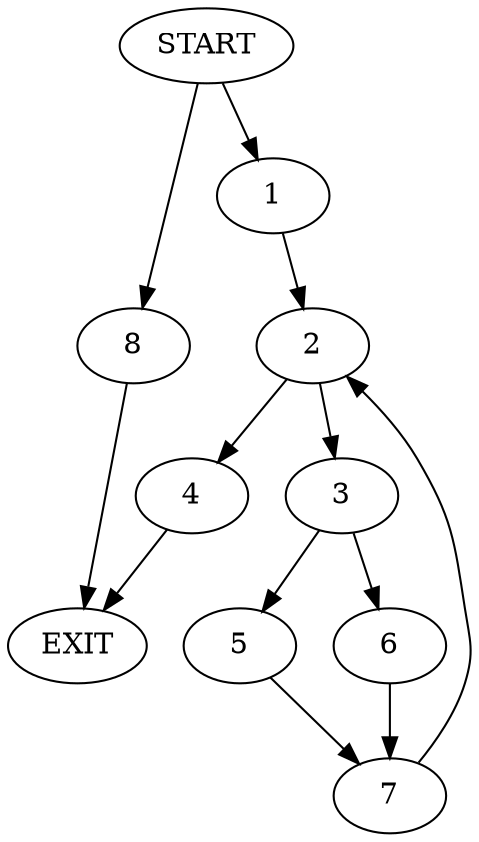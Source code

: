 digraph {
0 [label="START"];
1;
2;
3;
4;
5;
6;
7;
8;
9 [label="EXIT"];
0 -> 1;
1 -> 2;
2 -> 3;
2 -> 4;
3 -> 5;
3 -> 6;
4 -> 9;
5 -> 7;
6 -> 7;
7 -> 2;
0 -> 8;
8 -> 9;
}